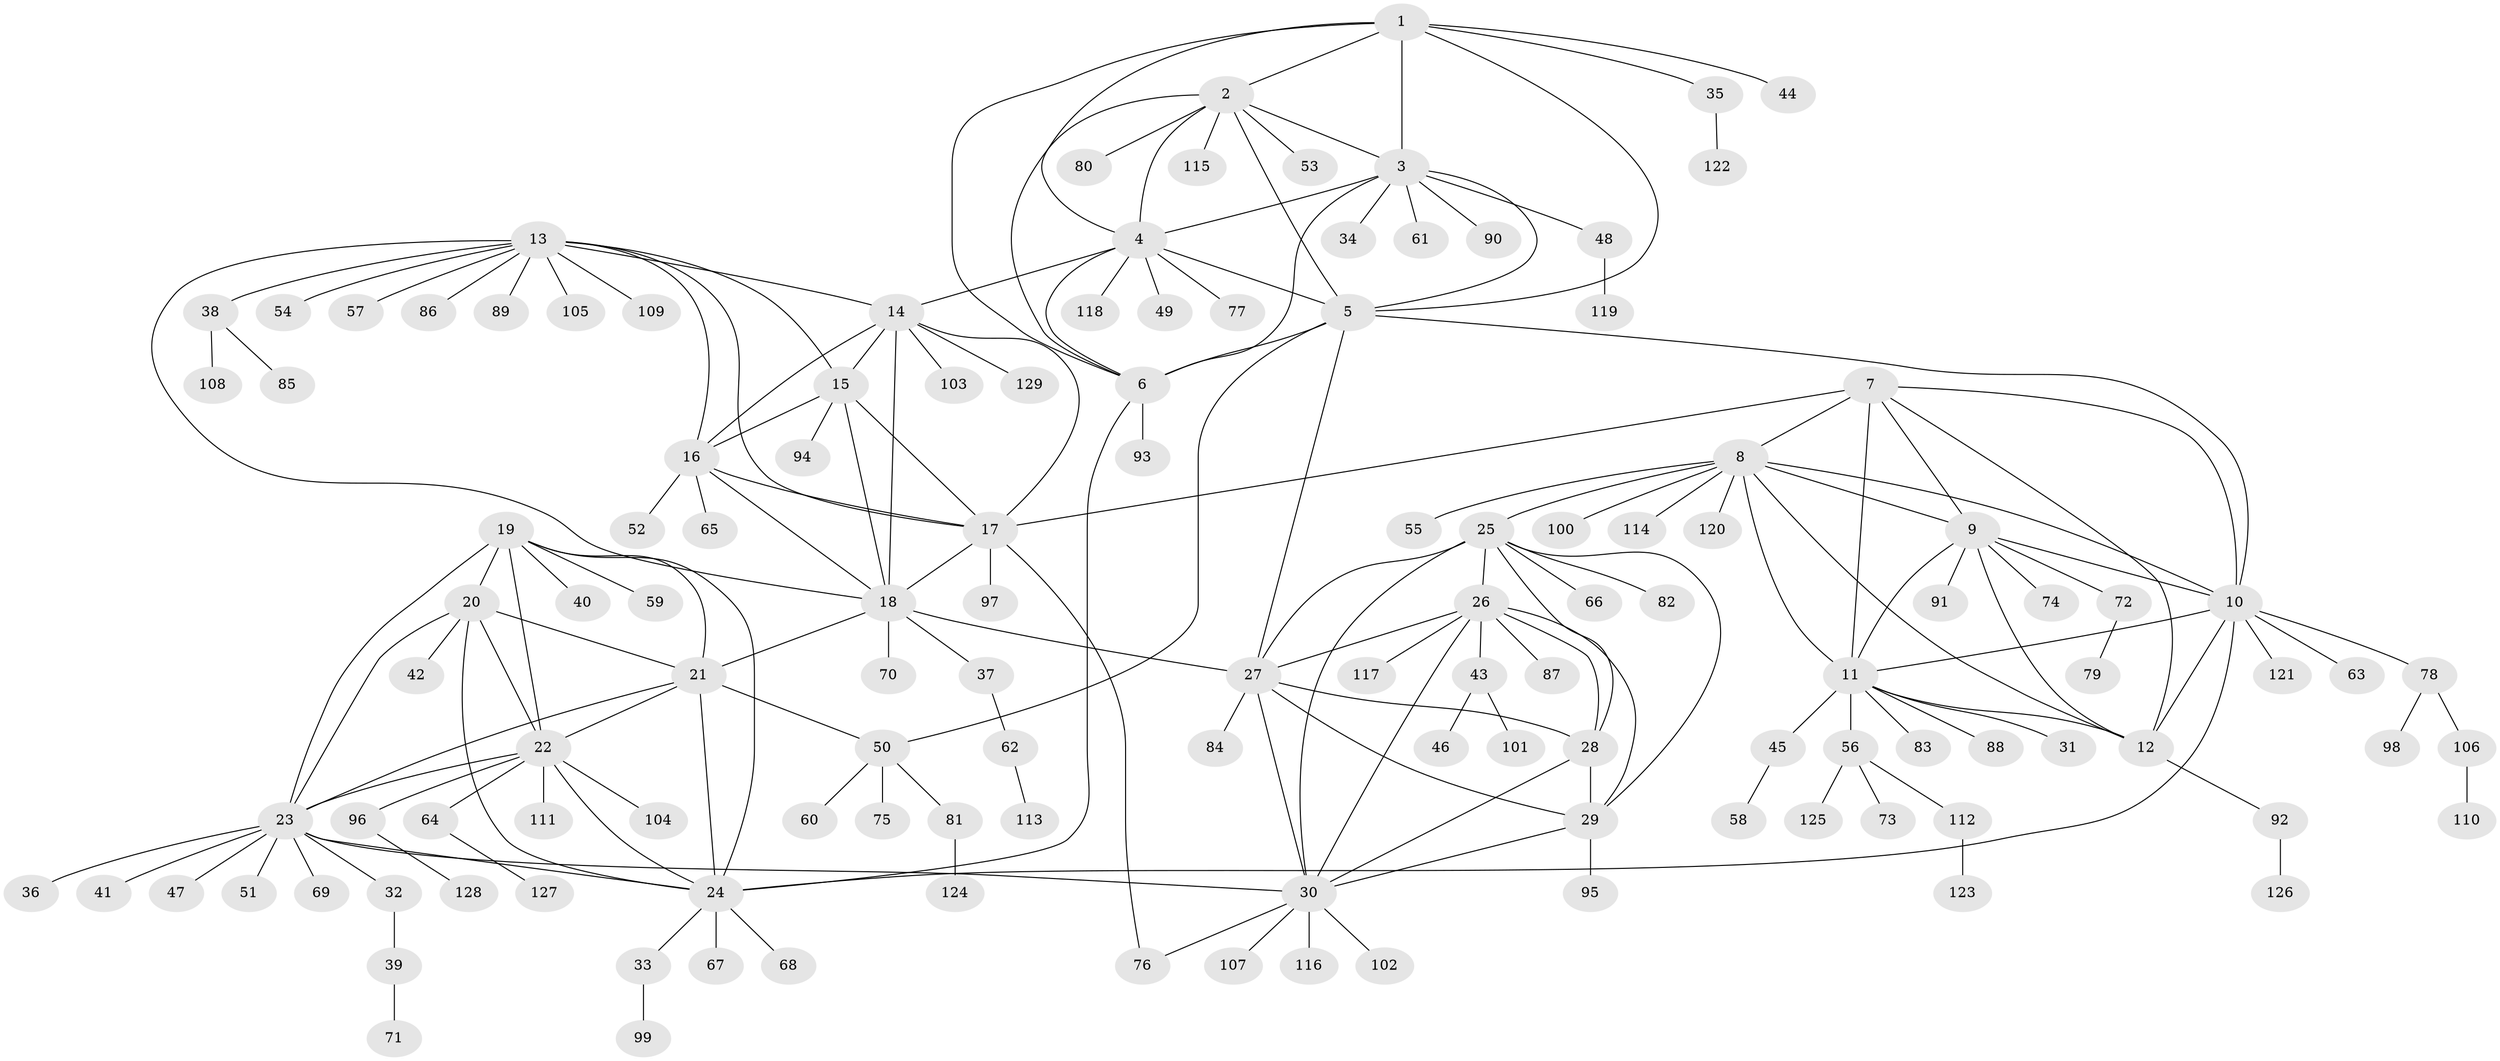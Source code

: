 // Generated by graph-tools (version 1.1) at 2025/15/03/09/25 04:15:57]
// undirected, 129 vertices, 186 edges
graph export_dot {
graph [start="1"]
  node [color=gray90,style=filled];
  1;
  2;
  3;
  4;
  5;
  6;
  7;
  8;
  9;
  10;
  11;
  12;
  13;
  14;
  15;
  16;
  17;
  18;
  19;
  20;
  21;
  22;
  23;
  24;
  25;
  26;
  27;
  28;
  29;
  30;
  31;
  32;
  33;
  34;
  35;
  36;
  37;
  38;
  39;
  40;
  41;
  42;
  43;
  44;
  45;
  46;
  47;
  48;
  49;
  50;
  51;
  52;
  53;
  54;
  55;
  56;
  57;
  58;
  59;
  60;
  61;
  62;
  63;
  64;
  65;
  66;
  67;
  68;
  69;
  70;
  71;
  72;
  73;
  74;
  75;
  76;
  77;
  78;
  79;
  80;
  81;
  82;
  83;
  84;
  85;
  86;
  87;
  88;
  89;
  90;
  91;
  92;
  93;
  94;
  95;
  96;
  97;
  98;
  99;
  100;
  101;
  102;
  103;
  104;
  105;
  106;
  107;
  108;
  109;
  110;
  111;
  112;
  113;
  114;
  115;
  116;
  117;
  118;
  119;
  120;
  121;
  122;
  123;
  124;
  125;
  126;
  127;
  128;
  129;
  1 -- 2;
  1 -- 3;
  1 -- 4;
  1 -- 5;
  1 -- 6;
  1 -- 35;
  1 -- 44;
  2 -- 3;
  2 -- 4;
  2 -- 5;
  2 -- 6;
  2 -- 53;
  2 -- 80;
  2 -- 115;
  3 -- 4;
  3 -- 5;
  3 -- 6;
  3 -- 34;
  3 -- 48;
  3 -- 61;
  3 -- 90;
  4 -- 5;
  4 -- 6;
  4 -- 14;
  4 -- 49;
  4 -- 77;
  4 -- 118;
  5 -- 6;
  5 -- 10;
  5 -- 27;
  5 -- 50;
  6 -- 24;
  6 -- 93;
  7 -- 8;
  7 -- 9;
  7 -- 10;
  7 -- 11;
  7 -- 12;
  7 -- 17;
  8 -- 9;
  8 -- 10;
  8 -- 11;
  8 -- 12;
  8 -- 25;
  8 -- 55;
  8 -- 100;
  8 -- 114;
  8 -- 120;
  9 -- 10;
  9 -- 11;
  9 -- 12;
  9 -- 72;
  9 -- 74;
  9 -- 91;
  10 -- 11;
  10 -- 12;
  10 -- 24;
  10 -- 63;
  10 -- 78;
  10 -- 121;
  11 -- 12;
  11 -- 31;
  11 -- 45;
  11 -- 56;
  11 -- 83;
  11 -- 88;
  12 -- 92;
  13 -- 14;
  13 -- 15;
  13 -- 16;
  13 -- 17;
  13 -- 18;
  13 -- 38;
  13 -- 54;
  13 -- 57;
  13 -- 86;
  13 -- 89;
  13 -- 105;
  13 -- 109;
  14 -- 15;
  14 -- 16;
  14 -- 17;
  14 -- 18;
  14 -- 103;
  14 -- 129;
  15 -- 16;
  15 -- 17;
  15 -- 18;
  15 -- 94;
  16 -- 17;
  16 -- 18;
  16 -- 52;
  16 -- 65;
  17 -- 18;
  17 -- 76;
  17 -- 97;
  18 -- 21;
  18 -- 27;
  18 -- 37;
  18 -- 70;
  19 -- 20;
  19 -- 21;
  19 -- 22;
  19 -- 23;
  19 -- 24;
  19 -- 40;
  19 -- 59;
  20 -- 21;
  20 -- 22;
  20 -- 23;
  20 -- 24;
  20 -- 42;
  21 -- 22;
  21 -- 23;
  21 -- 24;
  21 -- 50;
  22 -- 23;
  22 -- 24;
  22 -- 64;
  22 -- 96;
  22 -- 104;
  22 -- 111;
  23 -- 24;
  23 -- 30;
  23 -- 32;
  23 -- 36;
  23 -- 41;
  23 -- 47;
  23 -- 51;
  23 -- 69;
  24 -- 33;
  24 -- 67;
  24 -- 68;
  25 -- 26;
  25 -- 27;
  25 -- 28;
  25 -- 29;
  25 -- 30;
  25 -- 66;
  25 -- 82;
  26 -- 27;
  26 -- 28;
  26 -- 29;
  26 -- 30;
  26 -- 43;
  26 -- 87;
  26 -- 117;
  27 -- 28;
  27 -- 29;
  27 -- 30;
  27 -- 84;
  28 -- 29;
  28 -- 30;
  29 -- 30;
  29 -- 95;
  30 -- 76;
  30 -- 102;
  30 -- 107;
  30 -- 116;
  32 -- 39;
  33 -- 99;
  35 -- 122;
  37 -- 62;
  38 -- 85;
  38 -- 108;
  39 -- 71;
  43 -- 46;
  43 -- 101;
  45 -- 58;
  48 -- 119;
  50 -- 60;
  50 -- 75;
  50 -- 81;
  56 -- 73;
  56 -- 112;
  56 -- 125;
  62 -- 113;
  64 -- 127;
  72 -- 79;
  78 -- 98;
  78 -- 106;
  81 -- 124;
  92 -- 126;
  96 -- 128;
  106 -- 110;
  112 -- 123;
}
